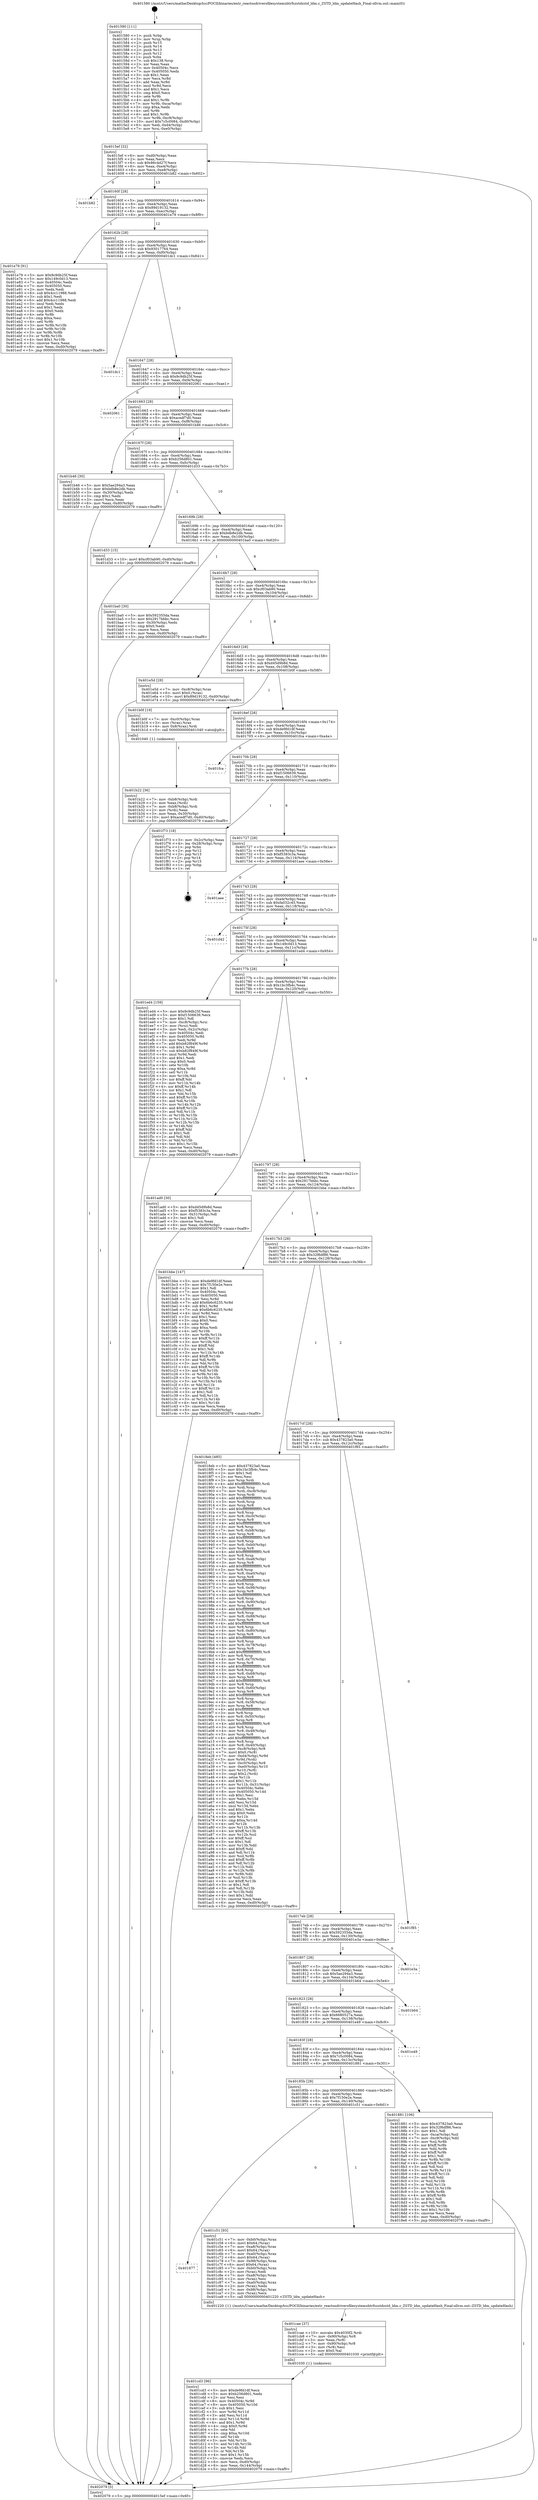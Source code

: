digraph "0x401580" {
  label = "0x401580 (/mnt/c/Users/mathe/Desktop/tcc/POCII/binaries/extr_reactosdriversfilesystemsbtrfszstdzstd_ldm.c_ZSTD_ldm_updateHash_Final-ollvm.out::main(0))"
  labelloc = "t"
  node[shape=record]

  Entry [label="",width=0.3,height=0.3,shape=circle,fillcolor=black,style=filled]
  "0x4015ef" [label="{
     0x4015ef [32]\l
     | [instrs]\l
     &nbsp;&nbsp;0x4015ef \<+6\>: mov -0xd0(%rbp),%eax\l
     &nbsp;&nbsp;0x4015f5 \<+2\>: mov %eax,%ecx\l
     &nbsp;&nbsp;0x4015f7 \<+6\>: sub $0x86c4d27f,%ecx\l
     &nbsp;&nbsp;0x4015fd \<+6\>: mov %eax,-0xe4(%rbp)\l
     &nbsp;&nbsp;0x401603 \<+6\>: mov %ecx,-0xe8(%rbp)\l
     &nbsp;&nbsp;0x401609 \<+6\>: je 0000000000401b82 \<main+0x602\>\l
  }"]
  "0x401b82" [label="{
     0x401b82\l
  }", style=dashed]
  "0x40160f" [label="{
     0x40160f [28]\l
     | [instrs]\l
     &nbsp;&nbsp;0x40160f \<+5\>: jmp 0000000000401614 \<main+0x94\>\l
     &nbsp;&nbsp;0x401614 \<+6\>: mov -0xe4(%rbp),%eax\l
     &nbsp;&nbsp;0x40161a \<+5\>: sub $0x89d19132,%eax\l
     &nbsp;&nbsp;0x40161f \<+6\>: mov %eax,-0xec(%rbp)\l
     &nbsp;&nbsp;0x401625 \<+6\>: je 0000000000401e79 \<main+0x8f9\>\l
  }"]
  Exit [label="",width=0.3,height=0.3,shape=circle,fillcolor=black,style=filled,peripheries=2]
  "0x401e79" [label="{
     0x401e79 [91]\l
     | [instrs]\l
     &nbsp;&nbsp;0x401e79 \<+5\>: mov $0x9c9db25f,%eax\l
     &nbsp;&nbsp;0x401e7e \<+5\>: mov $0x149c0d13,%ecx\l
     &nbsp;&nbsp;0x401e83 \<+7\>: mov 0x40504c,%edx\l
     &nbsp;&nbsp;0x401e8a \<+7\>: mov 0x405050,%esi\l
     &nbsp;&nbsp;0x401e91 \<+2\>: mov %edx,%edi\l
     &nbsp;&nbsp;0x401e93 \<+6\>: sub $0x4cc11988,%edi\l
     &nbsp;&nbsp;0x401e99 \<+3\>: sub $0x1,%edi\l
     &nbsp;&nbsp;0x401e9c \<+6\>: add $0x4cc11988,%edi\l
     &nbsp;&nbsp;0x401ea2 \<+3\>: imul %edi,%edx\l
     &nbsp;&nbsp;0x401ea5 \<+3\>: and $0x1,%edx\l
     &nbsp;&nbsp;0x401ea8 \<+3\>: cmp $0x0,%edx\l
     &nbsp;&nbsp;0x401eab \<+4\>: sete %r8b\l
     &nbsp;&nbsp;0x401eaf \<+3\>: cmp $0xa,%esi\l
     &nbsp;&nbsp;0x401eb2 \<+4\>: setl %r9b\l
     &nbsp;&nbsp;0x401eb6 \<+3\>: mov %r8b,%r10b\l
     &nbsp;&nbsp;0x401eb9 \<+3\>: and %r9b,%r10b\l
     &nbsp;&nbsp;0x401ebc \<+3\>: xor %r9b,%r8b\l
     &nbsp;&nbsp;0x401ebf \<+3\>: or %r8b,%r10b\l
     &nbsp;&nbsp;0x401ec2 \<+4\>: test $0x1,%r10b\l
     &nbsp;&nbsp;0x401ec6 \<+3\>: cmovne %ecx,%eax\l
     &nbsp;&nbsp;0x401ec9 \<+6\>: mov %eax,-0xd0(%rbp)\l
     &nbsp;&nbsp;0x401ecf \<+5\>: jmp 0000000000402079 \<main+0xaf9\>\l
  }"]
  "0x40162b" [label="{
     0x40162b [28]\l
     | [instrs]\l
     &nbsp;&nbsp;0x40162b \<+5\>: jmp 0000000000401630 \<main+0xb0\>\l
     &nbsp;&nbsp;0x401630 \<+6\>: mov -0xe4(%rbp),%eax\l
     &nbsp;&nbsp;0x401636 \<+5\>: sub $0x93017764,%eax\l
     &nbsp;&nbsp;0x40163b \<+6\>: mov %eax,-0xf0(%rbp)\l
     &nbsp;&nbsp;0x401641 \<+6\>: je 0000000000401dc1 \<main+0x841\>\l
  }"]
  "0x401cd3" [label="{
     0x401cd3 [96]\l
     | [instrs]\l
     &nbsp;&nbsp;0x401cd3 \<+5\>: mov $0xde9fd1df,%ecx\l
     &nbsp;&nbsp;0x401cd8 \<+5\>: mov $0xb256d801,%edx\l
     &nbsp;&nbsp;0x401cdd \<+2\>: xor %esi,%esi\l
     &nbsp;&nbsp;0x401cdf \<+8\>: mov 0x40504c,%r9d\l
     &nbsp;&nbsp;0x401ce7 \<+8\>: mov 0x405050,%r10d\l
     &nbsp;&nbsp;0x401cef \<+3\>: sub $0x1,%esi\l
     &nbsp;&nbsp;0x401cf2 \<+3\>: mov %r9d,%r11d\l
     &nbsp;&nbsp;0x401cf5 \<+3\>: add %esi,%r11d\l
     &nbsp;&nbsp;0x401cf8 \<+4\>: imul %r11d,%r9d\l
     &nbsp;&nbsp;0x401cfc \<+4\>: and $0x1,%r9d\l
     &nbsp;&nbsp;0x401d00 \<+4\>: cmp $0x0,%r9d\l
     &nbsp;&nbsp;0x401d04 \<+3\>: sete %bl\l
     &nbsp;&nbsp;0x401d07 \<+4\>: cmp $0xa,%r10d\l
     &nbsp;&nbsp;0x401d0b \<+4\>: setl %r14b\l
     &nbsp;&nbsp;0x401d0f \<+3\>: mov %bl,%r15b\l
     &nbsp;&nbsp;0x401d12 \<+3\>: and %r14b,%r15b\l
     &nbsp;&nbsp;0x401d15 \<+3\>: xor %r14b,%bl\l
     &nbsp;&nbsp;0x401d18 \<+3\>: or %bl,%r15b\l
     &nbsp;&nbsp;0x401d1b \<+4\>: test $0x1,%r15b\l
     &nbsp;&nbsp;0x401d1f \<+3\>: cmovne %edx,%ecx\l
     &nbsp;&nbsp;0x401d22 \<+6\>: mov %ecx,-0xd0(%rbp)\l
     &nbsp;&nbsp;0x401d28 \<+6\>: mov %eax,-0x144(%rbp)\l
     &nbsp;&nbsp;0x401d2e \<+5\>: jmp 0000000000402079 \<main+0xaf9\>\l
  }"]
  "0x401dc1" [label="{
     0x401dc1\l
  }", style=dashed]
  "0x401647" [label="{
     0x401647 [28]\l
     | [instrs]\l
     &nbsp;&nbsp;0x401647 \<+5\>: jmp 000000000040164c \<main+0xcc\>\l
     &nbsp;&nbsp;0x40164c \<+6\>: mov -0xe4(%rbp),%eax\l
     &nbsp;&nbsp;0x401652 \<+5\>: sub $0x9c9db25f,%eax\l
     &nbsp;&nbsp;0x401657 \<+6\>: mov %eax,-0xf4(%rbp)\l
     &nbsp;&nbsp;0x40165d \<+6\>: je 0000000000402061 \<main+0xae1\>\l
  }"]
  "0x401cae" [label="{
     0x401cae [37]\l
     | [instrs]\l
     &nbsp;&nbsp;0x401cae \<+10\>: movabs $0x4030f2,%rdi\l
     &nbsp;&nbsp;0x401cb8 \<+7\>: mov -0x90(%rbp),%r8\l
     &nbsp;&nbsp;0x401cbf \<+3\>: mov %eax,(%r8)\l
     &nbsp;&nbsp;0x401cc2 \<+7\>: mov -0x90(%rbp),%r8\l
     &nbsp;&nbsp;0x401cc9 \<+3\>: mov (%r8),%esi\l
     &nbsp;&nbsp;0x401ccc \<+2\>: mov $0x0,%al\l
     &nbsp;&nbsp;0x401cce \<+5\>: call 0000000000401030 \<printf@plt\>\l
     | [calls]\l
     &nbsp;&nbsp;0x401030 \{1\} (unknown)\l
  }"]
  "0x402061" [label="{
     0x402061\l
  }", style=dashed]
  "0x401663" [label="{
     0x401663 [28]\l
     | [instrs]\l
     &nbsp;&nbsp;0x401663 \<+5\>: jmp 0000000000401668 \<main+0xe8\>\l
     &nbsp;&nbsp;0x401668 \<+6\>: mov -0xe4(%rbp),%eax\l
     &nbsp;&nbsp;0x40166e \<+5\>: sub $0xacedf7d0,%eax\l
     &nbsp;&nbsp;0x401673 \<+6\>: mov %eax,-0xf8(%rbp)\l
     &nbsp;&nbsp;0x401679 \<+6\>: je 0000000000401b46 \<main+0x5c6\>\l
  }"]
  "0x401877" [label="{
     0x401877\l
  }", style=dashed]
  "0x401b46" [label="{
     0x401b46 [30]\l
     | [instrs]\l
     &nbsp;&nbsp;0x401b46 \<+5\>: mov $0x5ae294a3,%eax\l
     &nbsp;&nbsp;0x401b4b \<+5\>: mov $0xbdb8e2db,%ecx\l
     &nbsp;&nbsp;0x401b50 \<+3\>: mov -0x30(%rbp),%edx\l
     &nbsp;&nbsp;0x401b53 \<+3\>: cmp $0x1,%edx\l
     &nbsp;&nbsp;0x401b56 \<+3\>: cmovl %ecx,%eax\l
     &nbsp;&nbsp;0x401b59 \<+6\>: mov %eax,-0xd0(%rbp)\l
     &nbsp;&nbsp;0x401b5f \<+5\>: jmp 0000000000402079 \<main+0xaf9\>\l
  }"]
  "0x40167f" [label="{
     0x40167f [28]\l
     | [instrs]\l
     &nbsp;&nbsp;0x40167f \<+5\>: jmp 0000000000401684 \<main+0x104\>\l
     &nbsp;&nbsp;0x401684 \<+6\>: mov -0xe4(%rbp),%eax\l
     &nbsp;&nbsp;0x40168a \<+5\>: sub $0xb256d801,%eax\l
     &nbsp;&nbsp;0x40168f \<+6\>: mov %eax,-0xfc(%rbp)\l
     &nbsp;&nbsp;0x401695 \<+6\>: je 0000000000401d33 \<main+0x7b3\>\l
  }"]
  "0x401c51" [label="{
     0x401c51 [93]\l
     | [instrs]\l
     &nbsp;&nbsp;0x401c51 \<+7\>: mov -0xb0(%rbp),%rax\l
     &nbsp;&nbsp;0x401c58 \<+6\>: movl $0x64,(%rax)\l
     &nbsp;&nbsp;0x401c5e \<+7\>: mov -0xa8(%rbp),%rax\l
     &nbsp;&nbsp;0x401c65 \<+6\>: movl $0x64,(%rax)\l
     &nbsp;&nbsp;0x401c6b \<+7\>: mov -0xa0(%rbp),%rax\l
     &nbsp;&nbsp;0x401c72 \<+6\>: movl $0x64,(%rax)\l
     &nbsp;&nbsp;0x401c78 \<+7\>: mov -0x98(%rbp),%rax\l
     &nbsp;&nbsp;0x401c7f \<+6\>: movl $0x64,(%rax)\l
     &nbsp;&nbsp;0x401c85 \<+7\>: mov -0xb0(%rbp),%rax\l
     &nbsp;&nbsp;0x401c8c \<+2\>: mov (%rax),%edi\l
     &nbsp;&nbsp;0x401c8e \<+7\>: mov -0xa8(%rbp),%rax\l
     &nbsp;&nbsp;0x401c95 \<+2\>: mov (%rax),%esi\l
     &nbsp;&nbsp;0x401c97 \<+7\>: mov -0xa0(%rbp),%rax\l
     &nbsp;&nbsp;0x401c9e \<+2\>: mov (%rax),%edx\l
     &nbsp;&nbsp;0x401ca0 \<+7\>: mov -0x98(%rbp),%rax\l
     &nbsp;&nbsp;0x401ca7 \<+2\>: mov (%rax),%ecx\l
     &nbsp;&nbsp;0x401ca9 \<+5\>: call 0000000000401220 \<ZSTD_ldm_updateHash\>\l
     | [calls]\l
     &nbsp;&nbsp;0x401220 \{1\} (/mnt/c/Users/mathe/Desktop/tcc/POCII/binaries/extr_reactosdriversfilesystemsbtrfszstdzstd_ldm.c_ZSTD_ldm_updateHash_Final-ollvm.out::ZSTD_ldm_updateHash)\l
  }"]
  "0x401d33" [label="{
     0x401d33 [15]\l
     | [instrs]\l
     &nbsp;&nbsp;0x401d33 \<+10\>: movl $0xcf03ab90,-0xd0(%rbp)\l
     &nbsp;&nbsp;0x401d3d \<+5\>: jmp 0000000000402079 \<main+0xaf9\>\l
  }"]
  "0x40169b" [label="{
     0x40169b [28]\l
     | [instrs]\l
     &nbsp;&nbsp;0x40169b \<+5\>: jmp 00000000004016a0 \<main+0x120\>\l
     &nbsp;&nbsp;0x4016a0 \<+6\>: mov -0xe4(%rbp),%eax\l
     &nbsp;&nbsp;0x4016a6 \<+5\>: sub $0xbdb8e2db,%eax\l
     &nbsp;&nbsp;0x4016ab \<+6\>: mov %eax,-0x100(%rbp)\l
     &nbsp;&nbsp;0x4016b1 \<+6\>: je 0000000000401ba0 \<main+0x620\>\l
  }"]
  "0x401b22" [label="{
     0x401b22 [36]\l
     | [instrs]\l
     &nbsp;&nbsp;0x401b22 \<+7\>: mov -0xb8(%rbp),%rdi\l
     &nbsp;&nbsp;0x401b29 \<+2\>: mov %eax,(%rdi)\l
     &nbsp;&nbsp;0x401b2b \<+7\>: mov -0xb8(%rbp),%rdi\l
     &nbsp;&nbsp;0x401b32 \<+2\>: mov (%rdi),%eax\l
     &nbsp;&nbsp;0x401b34 \<+3\>: mov %eax,-0x30(%rbp)\l
     &nbsp;&nbsp;0x401b37 \<+10\>: movl $0xacedf7d0,-0xd0(%rbp)\l
     &nbsp;&nbsp;0x401b41 \<+5\>: jmp 0000000000402079 \<main+0xaf9\>\l
  }"]
  "0x401ba0" [label="{
     0x401ba0 [30]\l
     | [instrs]\l
     &nbsp;&nbsp;0x401ba0 \<+5\>: mov $0x592355da,%eax\l
     &nbsp;&nbsp;0x401ba5 \<+5\>: mov $0x2917bbbc,%ecx\l
     &nbsp;&nbsp;0x401baa \<+3\>: mov -0x30(%rbp),%edx\l
     &nbsp;&nbsp;0x401bad \<+3\>: cmp $0x0,%edx\l
     &nbsp;&nbsp;0x401bb0 \<+3\>: cmove %ecx,%eax\l
     &nbsp;&nbsp;0x401bb3 \<+6\>: mov %eax,-0xd0(%rbp)\l
     &nbsp;&nbsp;0x401bb9 \<+5\>: jmp 0000000000402079 \<main+0xaf9\>\l
  }"]
  "0x4016b7" [label="{
     0x4016b7 [28]\l
     | [instrs]\l
     &nbsp;&nbsp;0x4016b7 \<+5\>: jmp 00000000004016bc \<main+0x13c\>\l
     &nbsp;&nbsp;0x4016bc \<+6\>: mov -0xe4(%rbp),%eax\l
     &nbsp;&nbsp;0x4016c2 \<+5\>: sub $0xcf03ab90,%eax\l
     &nbsp;&nbsp;0x4016c7 \<+6\>: mov %eax,-0x104(%rbp)\l
     &nbsp;&nbsp;0x4016cd \<+6\>: je 0000000000401e5d \<main+0x8dd\>\l
  }"]
  "0x401580" [label="{
     0x401580 [111]\l
     | [instrs]\l
     &nbsp;&nbsp;0x401580 \<+1\>: push %rbp\l
     &nbsp;&nbsp;0x401581 \<+3\>: mov %rsp,%rbp\l
     &nbsp;&nbsp;0x401584 \<+2\>: push %r15\l
     &nbsp;&nbsp;0x401586 \<+2\>: push %r14\l
     &nbsp;&nbsp;0x401588 \<+2\>: push %r13\l
     &nbsp;&nbsp;0x40158a \<+2\>: push %r12\l
     &nbsp;&nbsp;0x40158c \<+1\>: push %rbx\l
     &nbsp;&nbsp;0x40158d \<+7\>: sub $0x138,%rsp\l
     &nbsp;&nbsp;0x401594 \<+2\>: xor %eax,%eax\l
     &nbsp;&nbsp;0x401596 \<+7\>: mov 0x40504c,%ecx\l
     &nbsp;&nbsp;0x40159d \<+7\>: mov 0x405050,%edx\l
     &nbsp;&nbsp;0x4015a4 \<+3\>: sub $0x1,%eax\l
     &nbsp;&nbsp;0x4015a7 \<+3\>: mov %ecx,%r8d\l
     &nbsp;&nbsp;0x4015aa \<+3\>: add %eax,%r8d\l
     &nbsp;&nbsp;0x4015ad \<+4\>: imul %r8d,%ecx\l
     &nbsp;&nbsp;0x4015b1 \<+3\>: and $0x1,%ecx\l
     &nbsp;&nbsp;0x4015b4 \<+3\>: cmp $0x0,%ecx\l
     &nbsp;&nbsp;0x4015b7 \<+4\>: sete %r9b\l
     &nbsp;&nbsp;0x4015bb \<+4\>: and $0x1,%r9b\l
     &nbsp;&nbsp;0x4015bf \<+7\>: mov %r9b,-0xca(%rbp)\l
     &nbsp;&nbsp;0x4015c6 \<+3\>: cmp $0xa,%edx\l
     &nbsp;&nbsp;0x4015c9 \<+4\>: setl %r9b\l
     &nbsp;&nbsp;0x4015cd \<+4\>: and $0x1,%r9b\l
     &nbsp;&nbsp;0x4015d1 \<+7\>: mov %r9b,-0xc9(%rbp)\l
     &nbsp;&nbsp;0x4015d8 \<+10\>: movl $0x7c5c0084,-0xd0(%rbp)\l
     &nbsp;&nbsp;0x4015e2 \<+6\>: mov %edi,-0xd4(%rbp)\l
     &nbsp;&nbsp;0x4015e8 \<+7\>: mov %rsi,-0xe0(%rbp)\l
  }"]
  "0x401e5d" [label="{
     0x401e5d [28]\l
     | [instrs]\l
     &nbsp;&nbsp;0x401e5d \<+7\>: mov -0xc8(%rbp),%rax\l
     &nbsp;&nbsp;0x401e64 \<+6\>: movl $0x0,(%rax)\l
     &nbsp;&nbsp;0x401e6a \<+10\>: movl $0x89d19132,-0xd0(%rbp)\l
     &nbsp;&nbsp;0x401e74 \<+5\>: jmp 0000000000402079 \<main+0xaf9\>\l
  }"]
  "0x4016d3" [label="{
     0x4016d3 [28]\l
     | [instrs]\l
     &nbsp;&nbsp;0x4016d3 \<+5\>: jmp 00000000004016d8 \<main+0x158\>\l
     &nbsp;&nbsp;0x4016d8 \<+6\>: mov -0xe4(%rbp),%eax\l
     &nbsp;&nbsp;0x4016de \<+5\>: sub $0xd45d9b8d,%eax\l
     &nbsp;&nbsp;0x4016e3 \<+6\>: mov %eax,-0x108(%rbp)\l
     &nbsp;&nbsp;0x4016e9 \<+6\>: je 0000000000401b0f \<main+0x58f\>\l
  }"]
  "0x402079" [label="{
     0x402079 [5]\l
     | [instrs]\l
     &nbsp;&nbsp;0x402079 \<+5\>: jmp 00000000004015ef \<main+0x6f\>\l
  }"]
  "0x401b0f" [label="{
     0x401b0f [19]\l
     | [instrs]\l
     &nbsp;&nbsp;0x401b0f \<+7\>: mov -0xc0(%rbp),%rax\l
     &nbsp;&nbsp;0x401b16 \<+3\>: mov (%rax),%rax\l
     &nbsp;&nbsp;0x401b19 \<+4\>: mov 0x8(%rax),%rdi\l
     &nbsp;&nbsp;0x401b1d \<+5\>: call 0000000000401040 \<atoi@plt\>\l
     | [calls]\l
     &nbsp;&nbsp;0x401040 \{1\} (unknown)\l
  }"]
  "0x4016ef" [label="{
     0x4016ef [28]\l
     | [instrs]\l
     &nbsp;&nbsp;0x4016ef \<+5\>: jmp 00000000004016f4 \<main+0x174\>\l
     &nbsp;&nbsp;0x4016f4 \<+6\>: mov -0xe4(%rbp),%eax\l
     &nbsp;&nbsp;0x4016fa \<+5\>: sub $0xde9fd1df,%eax\l
     &nbsp;&nbsp;0x4016ff \<+6\>: mov %eax,-0x10c(%rbp)\l
     &nbsp;&nbsp;0x401705 \<+6\>: je 0000000000401fca \<main+0xa4a\>\l
  }"]
  "0x40185b" [label="{
     0x40185b [28]\l
     | [instrs]\l
     &nbsp;&nbsp;0x40185b \<+5\>: jmp 0000000000401860 \<main+0x2e0\>\l
     &nbsp;&nbsp;0x401860 \<+6\>: mov -0xe4(%rbp),%eax\l
     &nbsp;&nbsp;0x401866 \<+5\>: sub $0x7f150e2e,%eax\l
     &nbsp;&nbsp;0x40186b \<+6\>: mov %eax,-0x140(%rbp)\l
     &nbsp;&nbsp;0x401871 \<+6\>: je 0000000000401c51 \<main+0x6d1\>\l
  }"]
  "0x401fca" [label="{
     0x401fca\l
  }", style=dashed]
  "0x40170b" [label="{
     0x40170b [28]\l
     | [instrs]\l
     &nbsp;&nbsp;0x40170b \<+5\>: jmp 0000000000401710 \<main+0x190\>\l
     &nbsp;&nbsp;0x401710 \<+6\>: mov -0xe4(%rbp),%eax\l
     &nbsp;&nbsp;0x401716 \<+5\>: sub $0xf1506639,%eax\l
     &nbsp;&nbsp;0x40171b \<+6\>: mov %eax,-0x110(%rbp)\l
     &nbsp;&nbsp;0x401721 \<+6\>: je 0000000000401f73 \<main+0x9f3\>\l
  }"]
  "0x401881" [label="{
     0x401881 [106]\l
     | [instrs]\l
     &nbsp;&nbsp;0x401881 \<+5\>: mov $0x437823a0,%eax\l
     &nbsp;&nbsp;0x401886 \<+5\>: mov $0x32f6df86,%ecx\l
     &nbsp;&nbsp;0x40188b \<+2\>: mov $0x1,%dl\l
     &nbsp;&nbsp;0x40188d \<+7\>: mov -0xca(%rbp),%sil\l
     &nbsp;&nbsp;0x401894 \<+7\>: mov -0xc9(%rbp),%dil\l
     &nbsp;&nbsp;0x40189b \<+3\>: mov %sil,%r8b\l
     &nbsp;&nbsp;0x40189e \<+4\>: xor $0xff,%r8b\l
     &nbsp;&nbsp;0x4018a2 \<+3\>: mov %dil,%r9b\l
     &nbsp;&nbsp;0x4018a5 \<+4\>: xor $0xff,%r9b\l
     &nbsp;&nbsp;0x4018a9 \<+3\>: xor $0x1,%dl\l
     &nbsp;&nbsp;0x4018ac \<+3\>: mov %r8b,%r10b\l
     &nbsp;&nbsp;0x4018af \<+4\>: and $0xff,%r10b\l
     &nbsp;&nbsp;0x4018b3 \<+3\>: and %dl,%sil\l
     &nbsp;&nbsp;0x4018b6 \<+3\>: mov %r9b,%r11b\l
     &nbsp;&nbsp;0x4018b9 \<+4\>: and $0xff,%r11b\l
     &nbsp;&nbsp;0x4018bd \<+3\>: and %dl,%dil\l
     &nbsp;&nbsp;0x4018c0 \<+3\>: or %sil,%r10b\l
     &nbsp;&nbsp;0x4018c3 \<+3\>: or %dil,%r11b\l
     &nbsp;&nbsp;0x4018c6 \<+3\>: xor %r11b,%r10b\l
     &nbsp;&nbsp;0x4018c9 \<+3\>: or %r9b,%r8b\l
     &nbsp;&nbsp;0x4018cc \<+4\>: xor $0xff,%r8b\l
     &nbsp;&nbsp;0x4018d0 \<+3\>: or $0x1,%dl\l
     &nbsp;&nbsp;0x4018d3 \<+3\>: and %dl,%r8b\l
     &nbsp;&nbsp;0x4018d6 \<+3\>: or %r8b,%r10b\l
     &nbsp;&nbsp;0x4018d9 \<+4\>: test $0x1,%r10b\l
     &nbsp;&nbsp;0x4018dd \<+3\>: cmovne %ecx,%eax\l
     &nbsp;&nbsp;0x4018e0 \<+6\>: mov %eax,-0xd0(%rbp)\l
     &nbsp;&nbsp;0x4018e6 \<+5\>: jmp 0000000000402079 \<main+0xaf9\>\l
  }"]
  "0x401f73" [label="{
     0x401f73 [18]\l
     | [instrs]\l
     &nbsp;&nbsp;0x401f73 \<+3\>: mov -0x2c(%rbp),%eax\l
     &nbsp;&nbsp;0x401f76 \<+4\>: lea -0x28(%rbp),%rsp\l
     &nbsp;&nbsp;0x401f7a \<+1\>: pop %rbx\l
     &nbsp;&nbsp;0x401f7b \<+2\>: pop %r12\l
     &nbsp;&nbsp;0x401f7d \<+2\>: pop %r13\l
     &nbsp;&nbsp;0x401f7f \<+2\>: pop %r14\l
     &nbsp;&nbsp;0x401f81 \<+2\>: pop %r15\l
     &nbsp;&nbsp;0x401f83 \<+1\>: pop %rbp\l
     &nbsp;&nbsp;0x401f84 \<+1\>: ret\l
  }"]
  "0x401727" [label="{
     0x401727 [28]\l
     | [instrs]\l
     &nbsp;&nbsp;0x401727 \<+5\>: jmp 000000000040172c \<main+0x1ac\>\l
     &nbsp;&nbsp;0x40172c \<+6\>: mov -0xe4(%rbp),%eax\l
     &nbsp;&nbsp;0x401732 \<+5\>: sub $0xf5383c3a,%eax\l
     &nbsp;&nbsp;0x401737 \<+6\>: mov %eax,-0x114(%rbp)\l
     &nbsp;&nbsp;0x40173d \<+6\>: je 0000000000401aee \<main+0x56e\>\l
  }"]
  "0x40183f" [label="{
     0x40183f [28]\l
     | [instrs]\l
     &nbsp;&nbsp;0x40183f \<+5\>: jmp 0000000000401844 \<main+0x2c4\>\l
     &nbsp;&nbsp;0x401844 \<+6\>: mov -0xe4(%rbp),%eax\l
     &nbsp;&nbsp;0x40184a \<+5\>: sub $0x7c5c0084,%eax\l
     &nbsp;&nbsp;0x40184f \<+6\>: mov %eax,-0x13c(%rbp)\l
     &nbsp;&nbsp;0x401855 \<+6\>: je 0000000000401881 \<main+0x301\>\l
  }"]
  "0x401aee" [label="{
     0x401aee\l
  }", style=dashed]
  "0x401743" [label="{
     0x401743 [28]\l
     | [instrs]\l
     &nbsp;&nbsp;0x401743 \<+5\>: jmp 0000000000401748 \<main+0x1c8\>\l
     &nbsp;&nbsp;0x401748 \<+6\>: mov -0xe4(%rbp),%eax\l
     &nbsp;&nbsp;0x40174e \<+5\>: sub $0xfa032c45,%eax\l
     &nbsp;&nbsp;0x401753 \<+6\>: mov %eax,-0x118(%rbp)\l
     &nbsp;&nbsp;0x401759 \<+6\>: je 0000000000401d42 \<main+0x7c2\>\l
  }"]
  "0x401e49" [label="{
     0x401e49\l
  }", style=dashed]
  "0x401d42" [label="{
     0x401d42\l
  }", style=dashed]
  "0x40175f" [label="{
     0x40175f [28]\l
     | [instrs]\l
     &nbsp;&nbsp;0x40175f \<+5\>: jmp 0000000000401764 \<main+0x1e4\>\l
     &nbsp;&nbsp;0x401764 \<+6\>: mov -0xe4(%rbp),%eax\l
     &nbsp;&nbsp;0x40176a \<+5\>: sub $0x149c0d13,%eax\l
     &nbsp;&nbsp;0x40176f \<+6\>: mov %eax,-0x11c(%rbp)\l
     &nbsp;&nbsp;0x401775 \<+6\>: je 0000000000401ed4 \<main+0x954\>\l
  }"]
  "0x401823" [label="{
     0x401823 [28]\l
     | [instrs]\l
     &nbsp;&nbsp;0x401823 \<+5\>: jmp 0000000000401828 \<main+0x2a8\>\l
     &nbsp;&nbsp;0x401828 \<+6\>: mov -0xe4(%rbp),%eax\l
     &nbsp;&nbsp;0x40182e \<+5\>: sub $0x6680527a,%eax\l
     &nbsp;&nbsp;0x401833 \<+6\>: mov %eax,-0x138(%rbp)\l
     &nbsp;&nbsp;0x401839 \<+6\>: je 0000000000401e49 \<main+0x8c9\>\l
  }"]
  "0x401ed4" [label="{
     0x401ed4 [159]\l
     | [instrs]\l
     &nbsp;&nbsp;0x401ed4 \<+5\>: mov $0x9c9db25f,%eax\l
     &nbsp;&nbsp;0x401ed9 \<+5\>: mov $0xf1506639,%ecx\l
     &nbsp;&nbsp;0x401ede \<+2\>: mov $0x1,%dl\l
     &nbsp;&nbsp;0x401ee0 \<+7\>: mov -0xc8(%rbp),%rsi\l
     &nbsp;&nbsp;0x401ee7 \<+2\>: mov (%rsi),%edi\l
     &nbsp;&nbsp;0x401ee9 \<+3\>: mov %edi,-0x2c(%rbp)\l
     &nbsp;&nbsp;0x401eec \<+7\>: mov 0x40504c,%edi\l
     &nbsp;&nbsp;0x401ef3 \<+8\>: mov 0x405050,%r8d\l
     &nbsp;&nbsp;0x401efb \<+3\>: mov %edi,%r9d\l
     &nbsp;&nbsp;0x401efe \<+7\>: add $0xb82f849f,%r9d\l
     &nbsp;&nbsp;0x401f05 \<+4\>: sub $0x1,%r9d\l
     &nbsp;&nbsp;0x401f09 \<+7\>: sub $0xb82f849f,%r9d\l
     &nbsp;&nbsp;0x401f10 \<+4\>: imul %r9d,%edi\l
     &nbsp;&nbsp;0x401f14 \<+3\>: and $0x1,%edi\l
     &nbsp;&nbsp;0x401f17 \<+3\>: cmp $0x0,%edi\l
     &nbsp;&nbsp;0x401f1a \<+4\>: sete %r10b\l
     &nbsp;&nbsp;0x401f1e \<+4\>: cmp $0xa,%r8d\l
     &nbsp;&nbsp;0x401f22 \<+4\>: setl %r11b\l
     &nbsp;&nbsp;0x401f26 \<+3\>: mov %r10b,%bl\l
     &nbsp;&nbsp;0x401f29 \<+3\>: xor $0xff,%bl\l
     &nbsp;&nbsp;0x401f2c \<+3\>: mov %r11b,%r14b\l
     &nbsp;&nbsp;0x401f2f \<+4\>: xor $0xff,%r14b\l
     &nbsp;&nbsp;0x401f33 \<+3\>: xor $0x1,%dl\l
     &nbsp;&nbsp;0x401f36 \<+3\>: mov %bl,%r15b\l
     &nbsp;&nbsp;0x401f39 \<+4\>: and $0xff,%r15b\l
     &nbsp;&nbsp;0x401f3d \<+3\>: and %dl,%r10b\l
     &nbsp;&nbsp;0x401f40 \<+3\>: mov %r14b,%r12b\l
     &nbsp;&nbsp;0x401f43 \<+4\>: and $0xff,%r12b\l
     &nbsp;&nbsp;0x401f47 \<+3\>: and %dl,%r11b\l
     &nbsp;&nbsp;0x401f4a \<+3\>: or %r10b,%r15b\l
     &nbsp;&nbsp;0x401f4d \<+3\>: or %r11b,%r12b\l
     &nbsp;&nbsp;0x401f50 \<+3\>: xor %r12b,%r15b\l
     &nbsp;&nbsp;0x401f53 \<+3\>: or %r14b,%bl\l
     &nbsp;&nbsp;0x401f56 \<+3\>: xor $0xff,%bl\l
     &nbsp;&nbsp;0x401f59 \<+3\>: or $0x1,%dl\l
     &nbsp;&nbsp;0x401f5c \<+2\>: and %dl,%bl\l
     &nbsp;&nbsp;0x401f5e \<+3\>: or %bl,%r15b\l
     &nbsp;&nbsp;0x401f61 \<+4\>: test $0x1,%r15b\l
     &nbsp;&nbsp;0x401f65 \<+3\>: cmovne %ecx,%eax\l
     &nbsp;&nbsp;0x401f68 \<+6\>: mov %eax,-0xd0(%rbp)\l
     &nbsp;&nbsp;0x401f6e \<+5\>: jmp 0000000000402079 \<main+0xaf9\>\l
  }"]
  "0x40177b" [label="{
     0x40177b [28]\l
     | [instrs]\l
     &nbsp;&nbsp;0x40177b \<+5\>: jmp 0000000000401780 \<main+0x200\>\l
     &nbsp;&nbsp;0x401780 \<+6\>: mov -0xe4(%rbp),%eax\l
     &nbsp;&nbsp;0x401786 \<+5\>: sub $0x1bc3fb4c,%eax\l
     &nbsp;&nbsp;0x40178b \<+6\>: mov %eax,-0x120(%rbp)\l
     &nbsp;&nbsp;0x401791 \<+6\>: je 0000000000401ad0 \<main+0x550\>\l
  }"]
  "0x401b64" [label="{
     0x401b64\l
  }", style=dashed]
  "0x401ad0" [label="{
     0x401ad0 [30]\l
     | [instrs]\l
     &nbsp;&nbsp;0x401ad0 \<+5\>: mov $0xd45d9b8d,%eax\l
     &nbsp;&nbsp;0x401ad5 \<+5\>: mov $0xf5383c3a,%ecx\l
     &nbsp;&nbsp;0x401ada \<+3\>: mov -0x31(%rbp),%dl\l
     &nbsp;&nbsp;0x401add \<+3\>: test $0x1,%dl\l
     &nbsp;&nbsp;0x401ae0 \<+3\>: cmovne %ecx,%eax\l
     &nbsp;&nbsp;0x401ae3 \<+6\>: mov %eax,-0xd0(%rbp)\l
     &nbsp;&nbsp;0x401ae9 \<+5\>: jmp 0000000000402079 \<main+0xaf9\>\l
  }"]
  "0x401797" [label="{
     0x401797 [28]\l
     | [instrs]\l
     &nbsp;&nbsp;0x401797 \<+5\>: jmp 000000000040179c \<main+0x21c\>\l
     &nbsp;&nbsp;0x40179c \<+6\>: mov -0xe4(%rbp),%eax\l
     &nbsp;&nbsp;0x4017a2 \<+5\>: sub $0x2917bbbc,%eax\l
     &nbsp;&nbsp;0x4017a7 \<+6\>: mov %eax,-0x124(%rbp)\l
     &nbsp;&nbsp;0x4017ad \<+6\>: je 0000000000401bbe \<main+0x63e\>\l
  }"]
  "0x401807" [label="{
     0x401807 [28]\l
     | [instrs]\l
     &nbsp;&nbsp;0x401807 \<+5\>: jmp 000000000040180c \<main+0x28c\>\l
     &nbsp;&nbsp;0x40180c \<+6\>: mov -0xe4(%rbp),%eax\l
     &nbsp;&nbsp;0x401812 \<+5\>: sub $0x5ae294a3,%eax\l
     &nbsp;&nbsp;0x401817 \<+6\>: mov %eax,-0x134(%rbp)\l
     &nbsp;&nbsp;0x40181d \<+6\>: je 0000000000401b64 \<main+0x5e4\>\l
  }"]
  "0x401bbe" [label="{
     0x401bbe [147]\l
     | [instrs]\l
     &nbsp;&nbsp;0x401bbe \<+5\>: mov $0xde9fd1df,%eax\l
     &nbsp;&nbsp;0x401bc3 \<+5\>: mov $0x7f150e2e,%ecx\l
     &nbsp;&nbsp;0x401bc8 \<+2\>: mov $0x1,%dl\l
     &nbsp;&nbsp;0x401bca \<+7\>: mov 0x40504c,%esi\l
     &nbsp;&nbsp;0x401bd1 \<+7\>: mov 0x405050,%edi\l
     &nbsp;&nbsp;0x401bd8 \<+3\>: mov %esi,%r8d\l
     &nbsp;&nbsp;0x401bdb \<+7\>: add $0x6b6c6235,%r8d\l
     &nbsp;&nbsp;0x401be2 \<+4\>: sub $0x1,%r8d\l
     &nbsp;&nbsp;0x401be6 \<+7\>: sub $0x6b6c6235,%r8d\l
     &nbsp;&nbsp;0x401bed \<+4\>: imul %r8d,%esi\l
     &nbsp;&nbsp;0x401bf1 \<+3\>: and $0x1,%esi\l
     &nbsp;&nbsp;0x401bf4 \<+3\>: cmp $0x0,%esi\l
     &nbsp;&nbsp;0x401bf7 \<+4\>: sete %r9b\l
     &nbsp;&nbsp;0x401bfb \<+3\>: cmp $0xa,%edi\l
     &nbsp;&nbsp;0x401bfe \<+4\>: setl %r10b\l
     &nbsp;&nbsp;0x401c02 \<+3\>: mov %r9b,%r11b\l
     &nbsp;&nbsp;0x401c05 \<+4\>: xor $0xff,%r11b\l
     &nbsp;&nbsp;0x401c09 \<+3\>: mov %r10b,%bl\l
     &nbsp;&nbsp;0x401c0c \<+3\>: xor $0xff,%bl\l
     &nbsp;&nbsp;0x401c0f \<+3\>: xor $0x1,%dl\l
     &nbsp;&nbsp;0x401c12 \<+3\>: mov %r11b,%r14b\l
     &nbsp;&nbsp;0x401c15 \<+4\>: and $0xff,%r14b\l
     &nbsp;&nbsp;0x401c19 \<+3\>: and %dl,%r9b\l
     &nbsp;&nbsp;0x401c1c \<+3\>: mov %bl,%r15b\l
     &nbsp;&nbsp;0x401c1f \<+4\>: and $0xff,%r15b\l
     &nbsp;&nbsp;0x401c23 \<+3\>: and %dl,%r10b\l
     &nbsp;&nbsp;0x401c26 \<+3\>: or %r9b,%r14b\l
     &nbsp;&nbsp;0x401c29 \<+3\>: or %r10b,%r15b\l
     &nbsp;&nbsp;0x401c2c \<+3\>: xor %r15b,%r14b\l
     &nbsp;&nbsp;0x401c2f \<+3\>: or %bl,%r11b\l
     &nbsp;&nbsp;0x401c32 \<+4\>: xor $0xff,%r11b\l
     &nbsp;&nbsp;0x401c36 \<+3\>: or $0x1,%dl\l
     &nbsp;&nbsp;0x401c39 \<+3\>: and %dl,%r11b\l
     &nbsp;&nbsp;0x401c3c \<+3\>: or %r11b,%r14b\l
     &nbsp;&nbsp;0x401c3f \<+4\>: test $0x1,%r14b\l
     &nbsp;&nbsp;0x401c43 \<+3\>: cmovne %ecx,%eax\l
     &nbsp;&nbsp;0x401c46 \<+6\>: mov %eax,-0xd0(%rbp)\l
     &nbsp;&nbsp;0x401c4c \<+5\>: jmp 0000000000402079 \<main+0xaf9\>\l
  }"]
  "0x4017b3" [label="{
     0x4017b3 [28]\l
     | [instrs]\l
     &nbsp;&nbsp;0x4017b3 \<+5\>: jmp 00000000004017b8 \<main+0x238\>\l
     &nbsp;&nbsp;0x4017b8 \<+6\>: mov -0xe4(%rbp),%eax\l
     &nbsp;&nbsp;0x4017be \<+5\>: sub $0x32f6df86,%eax\l
     &nbsp;&nbsp;0x4017c3 \<+6\>: mov %eax,-0x128(%rbp)\l
     &nbsp;&nbsp;0x4017c9 \<+6\>: je 00000000004018eb \<main+0x36b\>\l
  }"]
  "0x401e3a" [label="{
     0x401e3a\l
  }", style=dashed]
  "0x4018eb" [label="{
     0x4018eb [485]\l
     | [instrs]\l
     &nbsp;&nbsp;0x4018eb \<+5\>: mov $0x437823a0,%eax\l
     &nbsp;&nbsp;0x4018f0 \<+5\>: mov $0x1bc3fb4c,%ecx\l
     &nbsp;&nbsp;0x4018f5 \<+2\>: mov $0x1,%dl\l
     &nbsp;&nbsp;0x4018f7 \<+2\>: xor %esi,%esi\l
     &nbsp;&nbsp;0x4018f9 \<+3\>: mov %rsp,%rdi\l
     &nbsp;&nbsp;0x4018fc \<+4\>: add $0xfffffffffffffff0,%rdi\l
     &nbsp;&nbsp;0x401900 \<+3\>: mov %rdi,%rsp\l
     &nbsp;&nbsp;0x401903 \<+7\>: mov %rdi,-0xc8(%rbp)\l
     &nbsp;&nbsp;0x40190a \<+3\>: mov %rsp,%rdi\l
     &nbsp;&nbsp;0x40190d \<+4\>: add $0xfffffffffffffff0,%rdi\l
     &nbsp;&nbsp;0x401911 \<+3\>: mov %rdi,%rsp\l
     &nbsp;&nbsp;0x401914 \<+3\>: mov %rsp,%r8\l
     &nbsp;&nbsp;0x401917 \<+4\>: add $0xfffffffffffffff0,%r8\l
     &nbsp;&nbsp;0x40191b \<+3\>: mov %r8,%rsp\l
     &nbsp;&nbsp;0x40191e \<+7\>: mov %r8,-0xc0(%rbp)\l
     &nbsp;&nbsp;0x401925 \<+3\>: mov %rsp,%r8\l
     &nbsp;&nbsp;0x401928 \<+4\>: add $0xfffffffffffffff0,%r8\l
     &nbsp;&nbsp;0x40192c \<+3\>: mov %r8,%rsp\l
     &nbsp;&nbsp;0x40192f \<+7\>: mov %r8,-0xb8(%rbp)\l
     &nbsp;&nbsp;0x401936 \<+3\>: mov %rsp,%r8\l
     &nbsp;&nbsp;0x401939 \<+4\>: add $0xfffffffffffffff0,%r8\l
     &nbsp;&nbsp;0x40193d \<+3\>: mov %r8,%rsp\l
     &nbsp;&nbsp;0x401940 \<+7\>: mov %r8,-0xb0(%rbp)\l
     &nbsp;&nbsp;0x401947 \<+3\>: mov %rsp,%r8\l
     &nbsp;&nbsp;0x40194a \<+4\>: add $0xfffffffffffffff0,%r8\l
     &nbsp;&nbsp;0x40194e \<+3\>: mov %r8,%rsp\l
     &nbsp;&nbsp;0x401951 \<+7\>: mov %r8,-0xa8(%rbp)\l
     &nbsp;&nbsp;0x401958 \<+3\>: mov %rsp,%r8\l
     &nbsp;&nbsp;0x40195b \<+4\>: add $0xfffffffffffffff0,%r8\l
     &nbsp;&nbsp;0x40195f \<+3\>: mov %r8,%rsp\l
     &nbsp;&nbsp;0x401962 \<+7\>: mov %r8,-0xa0(%rbp)\l
     &nbsp;&nbsp;0x401969 \<+3\>: mov %rsp,%r8\l
     &nbsp;&nbsp;0x40196c \<+4\>: add $0xfffffffffffffff0,%r8\l
     &nbsp;&nbsp;0x401970 \<+3\>: mov %r8,%rsp\l
     &nbsp;&nbsp;0x401973 \<+7\>: mov %r8,-0x98(%rbp)\l
     &nbsp;&nbsp;0x40197a \<+3\>: mov %rsp,%r8\l
     &nbsp;&nbsp;0x40197d \<+4\>: add $0xfffffffffffffff0,%r8\l
     &nbsp;&nbsp;0x401981 \<+3\>: mov %r8,%rsp\l
     &nbsp;&nbsp;0x401984 \<+7\>: mov %r8,-0x90(%rbp)\l
     &nbsp;&nbsp;0x40198b \<+3\>: mov %rsp,%r8\l
     &nbsp;&nbsp;0x40198e \<+4\>: add $0xfffffffffffffff0,%r8\l
     &nbsp;&nbsp;0x401992 \<+3\>: mov %r8,%rsp\l
     &nbsp;&nbsp;0x401995 \<+7\>: mov %r8,-0x88(%rbp)\l
     &nbsp;&nbsp;0x40199c \<+3\>: mov %rsp,%r8\l
     &nbsp;&nbsp;0x40199f \<+4\>: add $0xfffffffffffffff0,%r8\l
     &nbsp;&nbsp;0x4019a3 \<+3\>: mov %r8,%rsp\l
     &nbsp;&nbsp;0x4019a6 \<+4\>: mov %r8,-0x80(%rbp)\l
     &nbsp;&nbsp;0x4019aa \<+3\>: mov %rsp,%r8\l
     &nbsp;&nbsp;0x4019ad \<+4\>: add $0xfffffffffffffff0,%r8\l
     &nbsp;&nbsp;0x4019b1 \<+3\>: mov %r8,%rsp\l
     &nbsp;&nbsp;0x4019b4 \<+4\>: mov %r8,-0x78(%rbp)\l
     &nbsp;&nbsp;0x4019b8 \<+3\>: mov %rsp,%r8\l
     &nbsp;&nbsp;0x4019bb \<+4\>: add $0xfffffffffffffff0,%r8\l
     &nbsp;&nbsp;0x4019bf \<+3\>: mov %r8,%rsp\l
     &nbsp;&nbsp;0x4019c2 \<+4\>: mov %r8,-0x70(%rbp)\l
     &nbsp;&nbsp;0x4019c6 \<+3\>: mov %rsp,%r8\l
     &nbsp;&nbsp;0x4019c9 \<+4\>: add $0xfffffffffffffff0,%r8\l
     &nbsp;&nbsp;0x4019cd \<+3\>: mov %r8,%rsp\l
     &nbsp;&nbsp;0x4019d0 \<+4\>: mov %r8,-0x68(%rbp)\l
     &nbsp;&nbsp;0x4019d4 \<+3\>: mov %rsp,%r8\l
     &nbsp;&nbsp;0x4019d7 \<+4\>: add $0xfffffffffffffff0,%r8\l
     &nbsp;&nbsp;0x4019db \<+3\>: mov %r8,%rsp\l
     &nbsp;&nbsp;0x4019de \<+4\>: mov %r8,-0x60(%rbp)\l
     &nbsp;&nbsp;0x4019e2 \<+3\>: mov %rsp,%r8\l
     &nbsp;&nbsp;0x4019e5 \<+4\>: add $0xfffffffffffffff0,%r8\l
     &nbsp;&nbsp;0x4019e9 \<+3\>: mov %r8,%rsp\l
     &nbsp;&nbsp;0x4019ec \<+4\>: mov %r8,-0x58(%rbp)\l
     &nbsp;&nbsp;0x4019f0 \<+3\>: mov %rsp,%r8\l
     &nbsp;&nbsp;0x4019f3 \<+4\>: add $0xfffffffffffffff0,%r8\l
     &nbsp;&nbsp;0x4019f7 \<+3\>: mov %r8,%rsp\l
     &nbsp;&nbsp;0x4019fa \<+4\>: mov %r8,-0x50(%rbp)\l
     &nbsp;&nbsp;0x4019fe \<+3\>: mov %rsp,%r8\l
     &nbsp;&nbsp;0x401a01 \<+4\>: add $0xfffffffffffffff0,%r8\l
     &nbsp;&nbsp;0x401a05 \<+3\>: mov %r8,%rsp\l
     &nbsp;&nbsp;0x401a08 \<+4\>: mov %r8,-0x48(%rbp)\l
     &nbsp;&nbsp;0x401a0c \<+3\>: mov %rsp,%r8\l
     &nbsp;&nbsp;0x401a0f \<+4\>: add $0xfffffffffffffff0,%r8\l
     &nbsp;&nbsp;0x401a13 \<+3\>: mov %r8,%rsp\l
     &nbsp;&nbsp;0x401a16 \<+4\>: mov %r8,-0x40(%rbp)\l
     &nbsp;&nbsp;0x401a1a \<+7\>: mov -0xc8(%rbp),%r8\l
     &nbsp;&nbsp;0x401a21 \<+7\>: movl $0x0,(%r8)\l
     &nbsp;&nbsp;0x401a28 \<+7\>: mov -0xd4(%rbp),%r9d\l
     &nbsp;&nbsp;0x401a2f \<+3\>: mov %r9d,(%rdi)\l
     &nbsp;&nbsp;0x401a32 \<+7\>: mov -0xc0(%rbp),%r8\l
     &nbsp;&nbsp;0x401a39 \<+7\>: mov -0xe0(%rbp),%r10\l
     &nbsp;&nbsp;0x401a40 \<+3\>: mov %r10,(%r8)\l
     &nbsp;&nbsp;0x401a43 \<+3\>: cmpl $0x2,(%rdi)\l
     &nbsp;&nbsp;0x401a46 \<+4\>: setne %r11b\l
     &nbsp;&nbsp;0x401a4a \<+4\>: and $0x1,%r11b\l
     &nbsp;&nbsp;0x401a4e \<+4\>: mov %r11b,-0x31(%rbp)\l
     &nbsp;&nbsp;0x401a52 \<+7\>: mov 0x40504c,%ebx\l
     &nbsp;&nbsp;0x401a59 \<+8\>: mov 0x405050,%r14d\l
     &nbsp;&nbsp;0x401a61 \<+3\>: sub $0x1,%esi\l
     &nbsp;&nbsp;0x401a64 \<+3\>: mov %ebx,%r15d\l
     &nbsp;&nbsp;0x401a67 \<+3\>: add %esi,%r15d\l
     &nbsp;&nbsp;0x401a6a \<+4\>: imul %r15d,%ebx\l
     &nbsp;&nbsp;0x401a6e \<+3\>: and $0x1,%ebx\l
     &nbsp;&nbsp;0x401a71 \<+3\>: cmp $0x0,%ebx\l
     &nbsp;&nbsp;0x401a74 \<+4\>: sete %r11b\l
     &nbsp;&nbsp;0x401a78 \<+4\>: cmp $0xa,%r14d\l
     &nbsp;&nbsp;0x401a7c \<+4\>: setl %r12b\l
     &nbsp;&nbsp;0x401a80 \<+3\>: mov %r11b,%r13b\l
     &nbsp;&nbsp;0x401a83 \<+4\>: xor $0xff,%r13b\l
     &nbsp;&nbsp;0x401a87 \<+3\>: mov %r12b,%sil\l
     &nbsp;&nbsp;0x401a8a \<+4\>: xor $0xff,%sil\l
     &nbsp;&nbsp;0x401a8e \<+3\>: xor $0x1,%dl\l
     &nbsp;&nbsp;0x401a91 \<+3\>: mov %r13b,%dil\l
     &nbsp;&nbsp;0x401a94 \<+4\>: and $0xff,%dil\l
     &nbsp;&nbsp;0x401a98 \<+3\>: and %dl,%r11b\l
     &nbsp;&nbsp;0x401a9b \<+3\>: mov %sil,%r8b\l
     &nbsp;&nbsp;0x401a9e \<+4\>: and $0xff,%r8b\l
     &nbsp;&nbsp;0x401aa2 \<+3\>: and %dl,%r12b\l
     &nbsp;&nbsp;0x401aa5 \<+3\>: or %r11b,%dil\l
     &nbsp;&nbsp;0x401aa8 \<+3\>: or %r12b,%r8b\l
     &nbsp;&nbsp;0x401aab \<+3\>: xor %r8b,%dil\l
     &nbsp;&nbsp;0x401aae \<+3\>: or %sil,%r13b\l
     &nbsp;&nbsp;0x401ab1 \<+4\>: xor $0xff,%r13b\l
     &nbsp;&nbsp;0x401ab5 \<+3\>: or $0x1,%dl\l
     &nbsp;&nbsp;0x401ab8 \<+3\>: and %dl,%r13b\l
     &nbsp;&nbsp;0x401abb \<+3\>: or %r13b,%dil\l
     &nbsp;&nbsp;0x401abe \<+4\>: test $0x1,%dil\l
     &nbsp;&nbsp;0x401ac2 \<+3\>: cmovne %ecx,%eax\l
     &nbsp;&nbsp;0x401ac5 \<+6\>: mov %eax,-0xd0(%rbp)\l
     &nbsp;&nbsp;0x401acb \<+5\>: jmp 0000000000402079 \<main+0xaf9\>\l
  }"]
  "0x4017cf" [label="{
     0x4017cf [28]\l
     | [instrs]\l
     &nbsp;&nbsp;0x4017cf \<+5\>: jmp 00000000004017d4 \<main+0x254\>\l
     &nbsp;&nbsp;0x4017d4 \<+6\>: mov -0xe4(%rbp),%eax\l
     &nbsp;&nbsp;0x4017da \<+5\>: sub $0x437823a0,%eax\l
     &nbsp;&nbsp;0x4017df \<+6\>: mov %eax,-0x12c(%rbp)\l
     &nbsp;&nbsp;0x4017e5 \<+6\>: je 0000000000401f85 \<main+0xa05\>\l
  }"]
  "0x4017eb" [label="{
     0x4017eb [28]\l
     | [instrs]\l
     &nbsp;&nbsp;0x4017eb \<+5\>: jmp 00000000004017f0 \<main+0x270\>\l
     &nbsp;&nbsp;0x4017f0 \<+6\>: mov -0xe4(%rbp),%eax\l
     &nbsp;&nbsp;0x4017f6 \<+5\>: sub $0x592355da,%eax\l
     &nbsp;&nbsp;0x4017fb \<+6\>: mov %eax,-0x130(%rbp)\l
     &nbsp;&nbsp;0x401801 \<+6\>: je 0000000000401e3a \<main+0x8ba\>\l
  }"]
  "0x401f85" [label="{
     0x401f85\l
  }", style=dashed]
  Entry -> "0x401580" [label=" 1"]
  "0x4015ef" -> "0x401b82" [label=" 0"]
  "0x4015ef" -> "0x40160f" [label=" 13"]
  "0x401f73" -> Exit [label=" 1"]
  "0x40160f" -> "0x401e79" [label=" 1"]
  "0x40160f" -> "0x40162b" [label=" 12"]
  "0x401ed4" -> "0x402079" [label=" 1"]
  "0x40162b" -> "0x401dc1" [label=" 0"]
  "0x40162b" -> "0x401647" [label=" 12"]
  "0x401e79" -> "0x402079" [label=" 1"]
  "0x401647" -> "0x402061" [label=" 0"]
  "0x401647" -> "0x401663" [label=" 12"]
  "0x401e5d" -> "0x402079" [label=" 1"]
  "0x401663" -> "0x401b46" [label=" 1"]
  "0x401663" -> "0x40167f" [label=" 11"]
  "0x401d33" -> "0x402079" [label=" 1"]
  "0x40167f" -> "0x401d33" [label=" 1"]
  "0x40167f" -> "0x40169b" [label=" 10"]
  "0x401cd3" -> "0x402079" [label=" 1"]
  "0x40169b" -> "0x401ba0" [label=" 1"]
  "0x40169b" -> "0x4016b7" [label=" 9"]
  "0x401c51" -> "0x401cae" [label=" 1"]
  "0x4016b7" -> "0x401e5d" [label=" 1"]
  "0x4016b7" -> "0x4016d3" [label=" 8"]
  "0x401cae" -> "0x401cd3" [label=" 1"]
  "0x4016d3" -> "0x401b0f" [label=" 1"]
  "0x4016d3" -> "0x4016ef" [label=" 7"]
  "0x401bbe" -> "0x402079" [label=" 1"]
  "0x4016ef" -> "0x401fca" [label=" 0"]
  "0x4016ef" -> "0x40170b" [label=" 7"]
  "0x401ba0" -> "0x402079" [label=" 1"]
  "0x40170b" -> "0x401f73" [label=" 1"]
  "0x40170b" -> "0x401727" [label=" 6"]
  "0x401b46" -> "0x402079" [label=" 1"]
  "0x401727" -> "0x401aee" [label=" 0"]
  "0x401727" -> "0x401743" [label=" 6"]
  "0x401b0f" -> "0x401b22" [label=" 1"]
  "0x401743" -> "0x401d42" [label=" 0"]
  "0x401743" -> "0x40175f" [label=" 6"]
  "0x401ad0" -> "0x402079" [label=" 1"]
  "0x40175f" -> "0x401ed4" [label=" 1"]
  "0x40175f" -> "0x40177b" [label=" 5"]
  "0x40185b" -> "0x401877" [label=" 0"]
  "0x40177b" -> "0x401ad0" [label=" 1"]
  "0x40177b" -> "0x401797" [label=" 4"]
  "0x40185b" -> "0x401c51" [label=" 1"]
  "0x401797" -> "0x401bbe" [label=" 1"]
  "0x401797" -> "0x4017b3" [label=" 3"]
  "0x401580" -> "0x4015ef" [label=" 1"]
  "0x4017b3" -> "0x4018eb" [label=" 1"]
  "0x4017b3" -> "0x4017cf" [label=" 2"]
  "0x401881" -> "0x402079" [label=" 1"]
  "0x4017cf" -> "0x401f85" [label=" 0"]
  "0x4017cf" -> "0x4017eb" [label=" 2"]
  "0x40183f" -> "0x40185b" [label=" 1"]
  "0x4017eb" -> "0x401e3a" [label=" 0"]
  "0x4017eb" -> "0x401807" [label=" 2"]
  "0x402079" -> "0x4015ef" [label=" 12"]
  "0x401807" -> "0x401b64" [label=" 0"]
  "0x401807" -> "0x401823" [label=" 2"]
  "0x4018eb" -> "0x402079" [label=" 1"]
  "0x401823" -> "0x401e49" [label=" 0"]
  "0x401823" -> "0x40183f" [label=" 2"]
  "0x401b22" -> "0x402079" [label=" 1"]
  "0x40183f" -> "0x401881" [label=" 1"]
}
